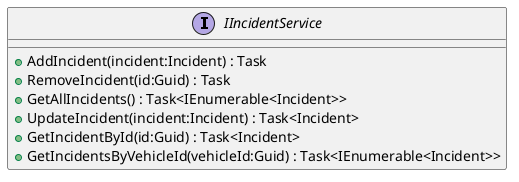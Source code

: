 @startuml
interface IIncidentService {
    + AddIncident(incident:Incident) : Task
    + RemoveIncident(id:Guid) : Task
    + GetAllIncidents() : Task<IEnumerable<Incident>>
    + UpdateIncident(incident:Incident) : Task<Incident>
    + GetIncidentById(id:Guid) : Task<Incident>
    + GetIncidentsByVehicleId(vehicleId:Guid) : Task<IEnumerable<Incident>>
}
@enduml
